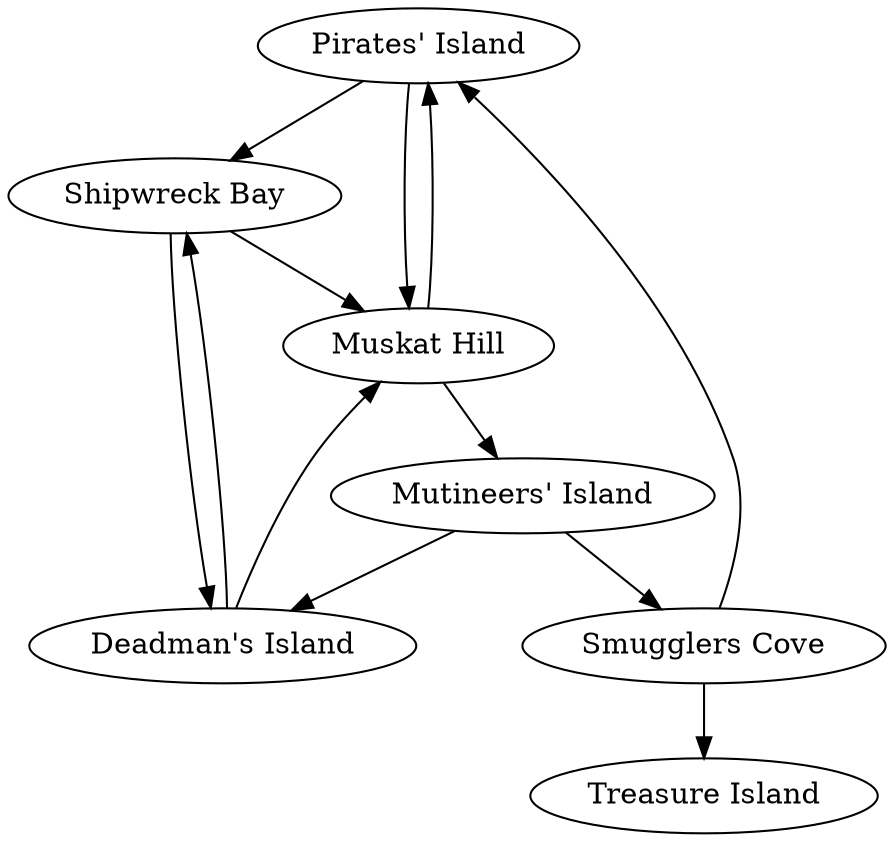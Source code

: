 digraph {
"Pirates' Island" ;
"Shipwreck Bay" ;
"Muskat Hill" ;
"Deadman's Island" ;
"Mutineers' Island" ;
"Smugglers Cove" ;
"Treasure Island" ;

"Pirates' Island" -> "Shipwreck Bay";
"Pirates' Island" -> "Muskat Hill";
"Shipwreck Bay" -> "Muskat Hill";
"Shipwreck Bay" -> "Deadman's Island";
"Muskat Hill" -> "Mutineers' Island";
"Muskat Hill" -> "Pirates' Island";
"Deadman's Island" -> "Shipwreck Bay";
"Deadman's Island" -> "Muskat Hill";
"Mutineers' Island" -> "Smugglers Cove";
"Mutineers' Island" -> "Deadman's Island";
"Smugglers Cove" -> "Treasure Island";
"Smugglers Cove" -> "Pirates' Island";
}
